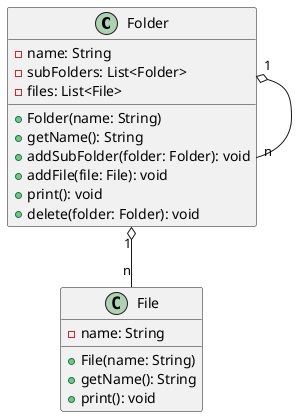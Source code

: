 @startuml
'https://plantuml.com/class-diagram
class Folder {
    - name: String
    - subFolders: List<Folder>
    - files: List<File>

    + Folder(name: String)
    + getName(): String
    + addSubFolder(folder: Folder): void
    + addFile(file: File): void
    + print(): void
    + delete(folder: Folder): void
}

class File {
    - name: String

    + File(name: String)
    + getName(): String
    + print(): void
}

Folder "1" o-- "n" Folder
Folder "1" o-- "n" File
@enduml